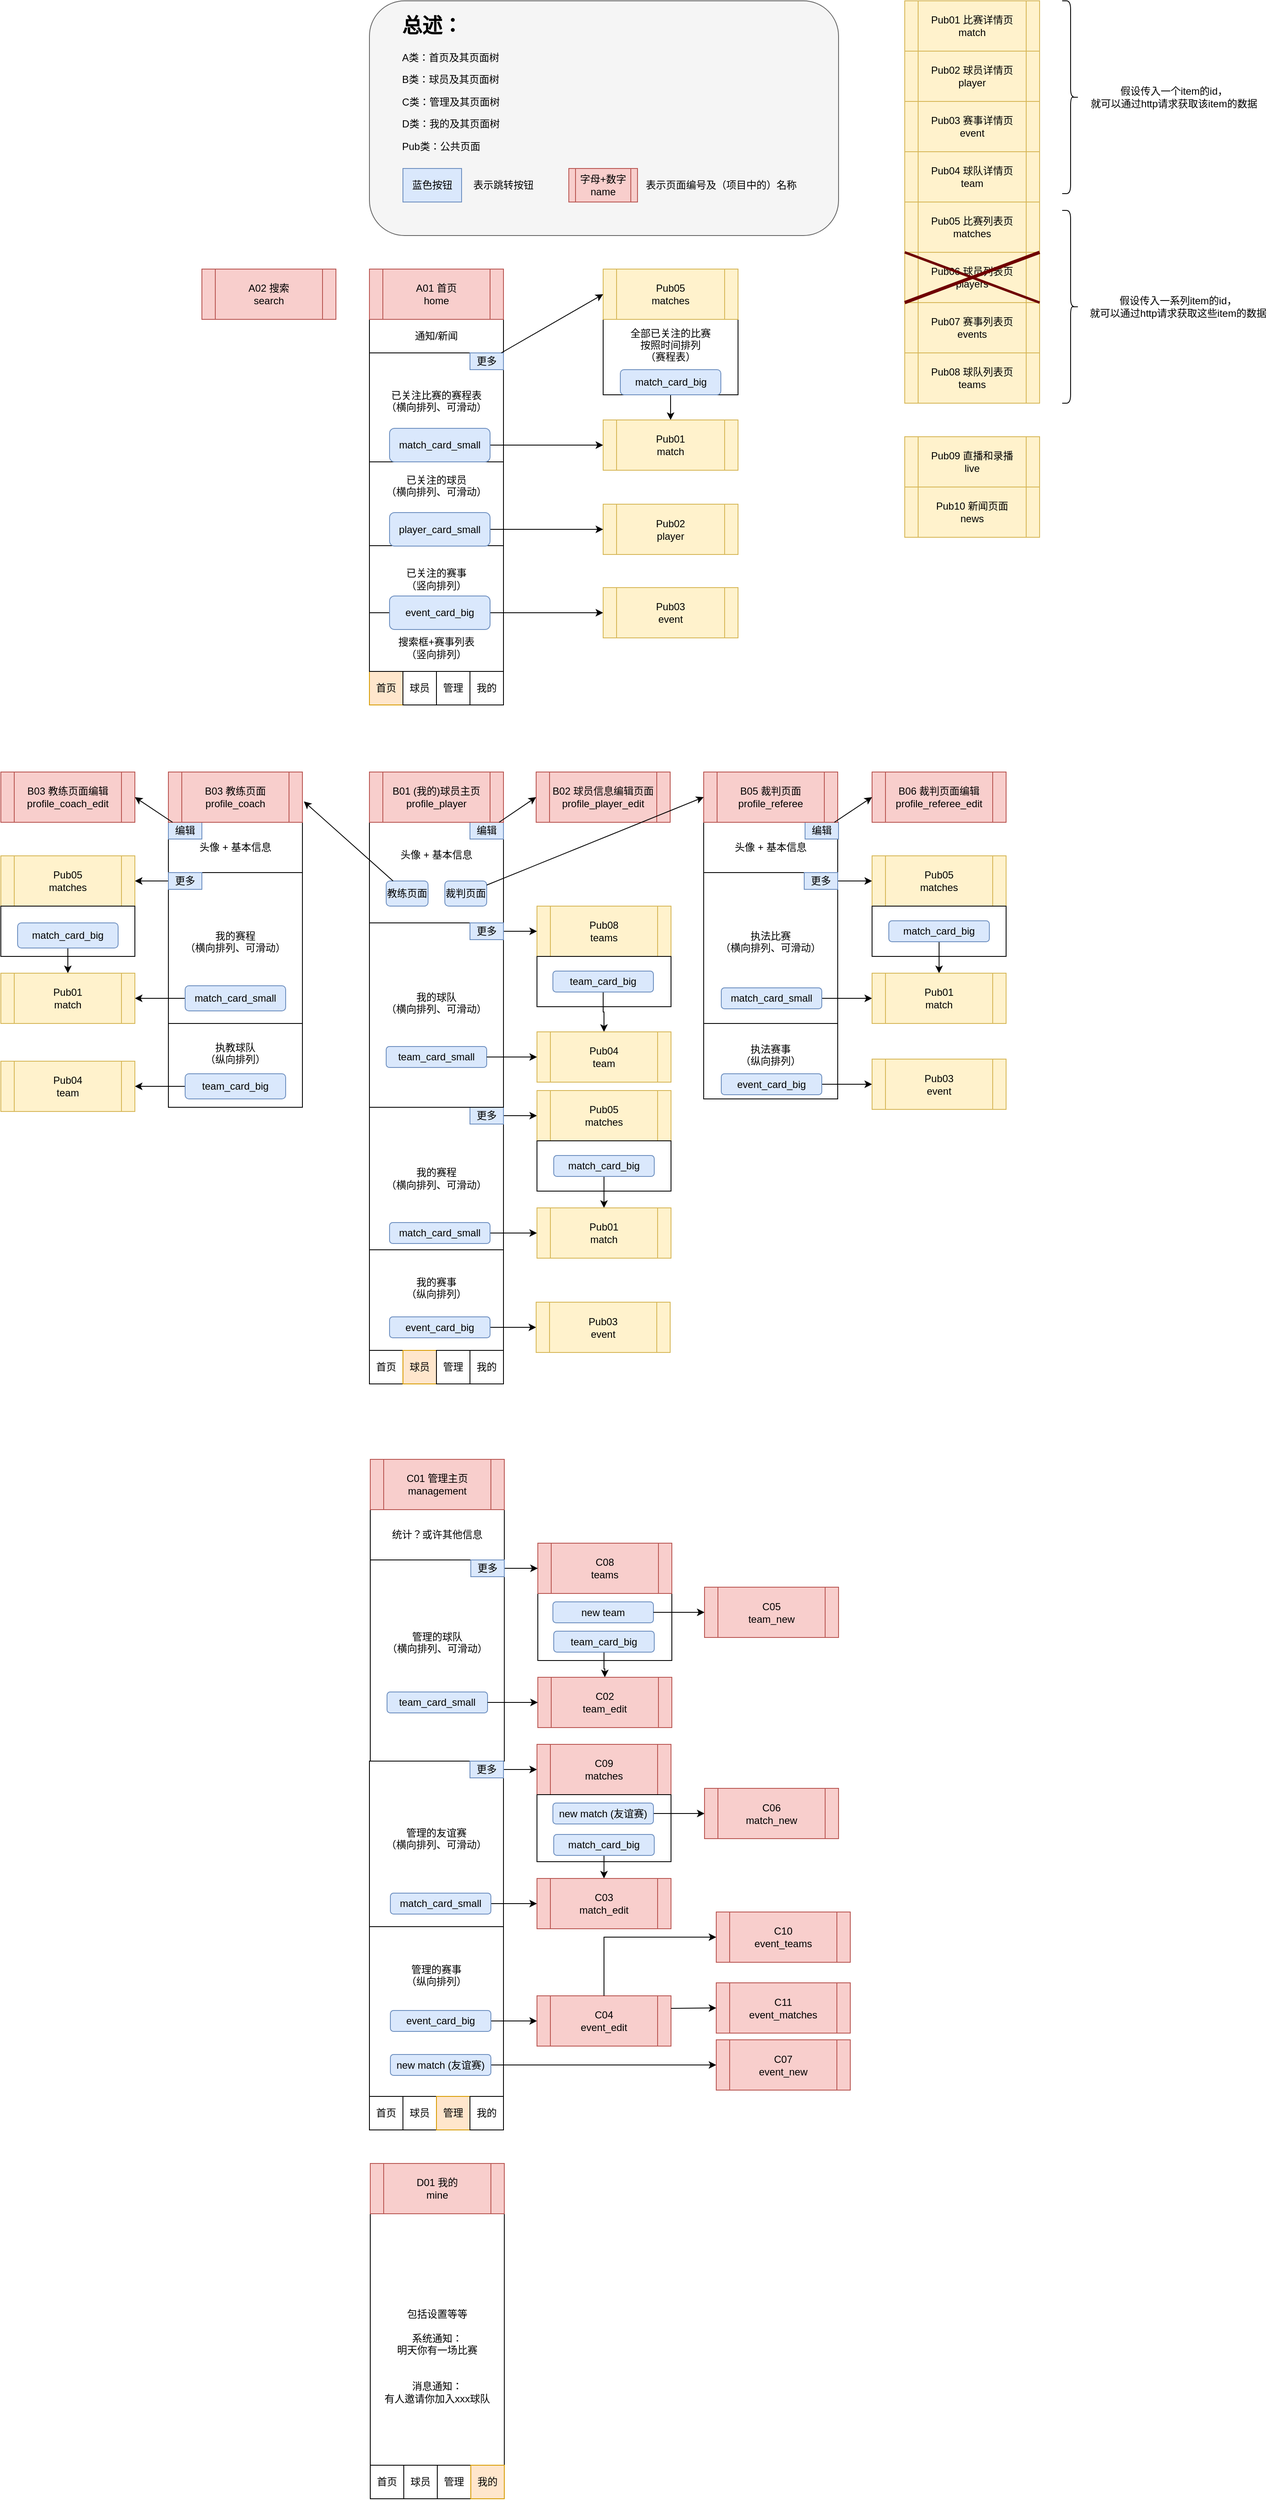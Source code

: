 <mxfile version="23.1.5" type="device">
  <diagram name="第 1 页" id="bRs-Yu05ukqLQXvmFO2j">
    <mxGraphModel dx="1372" dy="1878" grid="1" gridSize="10" guides="1" tooltips="1" connect="1" arrows="1" fold="1" page="1" pageScale="1" pageWidth="827" pageHeight="1169" math="0" shadow="0">
      <root>
        <mxCell id="0" />
        <mxCell id="1" parent="0" />
        <mxCell id="XkUp8fBl9SVcWvUChdZI-115" value="" style="rounded=0;whiteSpace=wrap;html=1;" parent="1" vertex="1">
          <mxGeometry x="201" y="1060" width="160" height="80" as="geometry" />
        </mxCell>
        <mxCell id="XkUp8fBl9SVcWvUChdZI-106" value="" style="rounded=0;whiteSpace=wrap;html=1;" parent="1" vertex="1">
          <mxGeometry y="200" width="160" height="60" as="geometry" />
        </mxCell>
        <mxCell id="XkUp8fBl9SVcWvUChdZI-30" value="" style="rounded=1;whiteSpace=wrap;html=1;fillColor=#f5f5f5;strokeColor=#666666;fontColor=#333333;" parent="1" vertex="1">
          <mxGeometry y="-840" width="560" height="280" as="geometry" />
        </mxCell>
        <mxCell id="w51F5SMFu8FCbX86xvPS-1" value="" style="rounded=0;whiteSpace=wrap;html=1;" parent="1" vertex="1">
          <mxGeometry y="-460" width="160" height="340" as="geometry" />
        </mxCell>
        <mxCell id="w51F5SMFu8FCbX86xvPS-2" value="通知/新闻" style="rounded=0;whiteSpace=wrap;html=1;" parent="1" vertex="1">
          <mxGeometry y="-460" width="160" height="40" as="geometry" />
        </mxCell>
        <mxCell id="w51F5SMFu8FCbX86xvPS-3" value="首页" style="rounded=0;whiteSpace=wrap;html=1;fillColor=#ffe6cc;strokeColor=#d79b00;" parent="1" vertex="1">
          <mxGeometry y="-40" width="40" height="40" as="geometry" />
        </mxCell>
        <mxCell id="w51F5SMFu8FCbX86xvPS-4" value="球员" style="rounded=0;whiteSpace=wrap;html=1;" parent="1" vertex="1">
          <mxGeometry x="40" y="-40" width="40" height="40" as="geometry" />
        </mxCell>
        <mxCell id="w51F5SMFu8FCbX86xvPS-5" value="管理" style="rounded=0;whiteSpace=wrap;html=1;" parent="1" vertex="1">
          <mxGeometry x="80" y="-40" width="40" height="40" as="geometry" />
        </mxCell>
        <mxCell id="w51F5SMFu8FCbX86xvPS-6" value="我的" style="rounded=0;whiteSpace=wrap;html=1;" parent="1" vertex="1">
          <mxGeometry x="120" y="-40" width="40" height="40" as="geometry" />
        </mxCell>
        <mxCell id="w51F5SMFu8FCbX86xvPS-8" value="包括设置等等&lt;br&gt;&lt;br&gt;系统通知：&lt;br&gt;明天你有一场比赛&lt;br&gt;&lt;br&gt;&lt;br&gt;消息通知：&lt;br&gt;有人邀请你加入xxx球队" style="rounded=0;whiteSpace=wrap;html=1;" parent="1" vertex="1">
          <mxGeometry x="1" y="1800" width="160" height="340" as="geometry" />
        </mxCell>
        <mxCell id="w51F5SMFu8FCbX86xvPS-9" value="首页" style="rounded=0;whiteSpace=wrap;html=1;" parent="1" vertex="1">
          <mxGeometry x="1" y="2100" width="40" height="40" as="geometry" />
        </mxCell>
        <mxCell id="w51F5SMFu8FCbX86xvPS-10" value="球员" style="rounded=0;whiteSpace=wrap;html=1;" parent="1" vertex="1">
          <mxGeometry x="41" y="2100" width="40" height="40" as="geometry" />
        </mxCell>
        <mxCell id="w51F5SMFu8FCbX86xvPS-12" value="管理" style="rounded=0;whiteSpace=wrap;html=1;" parent="1" vertex="1">
          <mxGeometry x="81" y="2100" width="40" height="40" as="geometry" />
        </mxCell>
        <mxCell id="w51F5SMFu8FCbX86xvPS-23" value="已关注比赛的赛程表&lt;br&gt;（横向排列、可滑动）&lt;br&gt;&lt;div&gt;&lt;br/&gt;&lt;/div&gt;" style="rounded=0;whiteSpace=wrap;html=1;" parent="1" vertex="1">
          <mxGeometry y="-420" width="160" height="130" as="geometry" />
        </mxCell>
        <mxCell id="w51F5SMFu8FCbX86xvPS-24" value="已关注的赛事&lt;br&gt;（竖向排列）" style="rounded=0;whiteSpace=wrap;html=1;" parent="1" vertex="1">
          <mxGeometry y="-190" width="160" height="80" as="geometry" />
        </mxCell>
        <mxCell id="w51F5SMFu8FCbX86xvPS-25" value="&lt;br&gt;搜索框+赛事列表&lt;br&gt;（竖向排列）" style="rounded=0;whiteSpace=wrap;html=1;" parent="1" vertex="1">
          <mxGeometry y="-110" width="160" height="70" as="geometry" />
        </mxCell>
        <mxCell id="w51F5SMFu8FCbX86xvPS-26" value="更多" style="text;html=1;align=center;verticalAlign=middle;whiteSpace=wrap;rounded=0;fillColor=#dae8fc;strokeColor=#6c8ebf;" parent="1" vertex="1">
          <mxGeometry x="120" y="-420" width="40" height="20" as="geometry" />
        </mxCell>
        <mxCell id="w51F5SMFu8FCbX86xvPS-29" value="全部已关注的比赛&lt;br&gt;按照时间排列&lt;br&gt;（赛程表）&lt;br&gt;&lt;br&gt;&lt;div&gt;&lt;br&gt;&lt;/div&gt;" style="rounded=0;whiteSpace=wrap;html=1;" parent="1" vertex="1">
          <mxGeometry x="279" y="-460" width="161" height="90" as="geometry" />
        </mxCell>
        <mxCell id="w51F5SMFu8FCbX86xvPS-43" value="头像 + 基本信息&lt;br&gt;&lt;br&gt;&lt;div&gt;&lt;br&gt;&lt;/div&gt;&lt;div&gt;&lt;br&gt;&lt;/div&gt;" style="rounded=0;whiteSpace=wrap;html=1;" parent="1" vertex="1">
          <mxGeometry y="140" width="160" height="120" as="geometry" />
        </mxCell>
        <mxCell id="w51F5SMFu8FCbX86xvPS-44" value="编辑" style="text;html=1;align=center;verticalAlign=middle;whiteSpace=wrap;rounded=0;fillColor=#dae8fc;strokeColor=#6c8ebf;" parent="1" vertex="1">
          <mxGeometry x="120" y="140" width="40" height="20" as="geometry" />
        </mxCell>
        <mxCell id="w51F5SMFu8FCbX86xvPS-49" value="我的赛事&lt;br&gt;（纵向排列）&lt;br&gt;&lt;br&gt;&lt;div&gt;&lt;br/&gt;&lt;/div&gt;" style="rounded=0;whiteSpace=wrap;html=1;" parent="1" vertex="1">
          <mxGeometry y="650" width="160" height="120" as="geometry" />
        </mxCell>
        <mxCell id="w51F5SMFu8FCbX86xvPS-66" value="教练页面" style="rounded=1;whiteSpace=wrap;html=1;fillColor=#dae8fc;strokeColor=#6c8ebf;" parent="1" vertex="1">
          <mxGeometry x="20" y="210" width="50" height="30" as="geometry" />
        </mxCell>
        <mxCell id="w51F5SMFu8FCbX86xvPS-67" value="裁判页面" style="rounded=1;whiteSpace=wrap;html=1;fillColor=#dae8fc;strokeColor=#6c8ebf;" parent="1" vertex="1">
          <mxGeometry x="90" y="210" width="50" height="30" as="geometry" />
        </mxCell>
        <mxCell id="w51F5SMFu8FCbX86xvPS-68" value="我的" style="rounded=0;whiteSpace=wrap;html=1;fillColor=#ffe6cc;strokeColor=#d79b00;" parent="1" vertex="1">
          <mxGeometry x="121" y="2100" width="40" height="40" as="geometry" />
        </mxCell>
        <mxCell id="w51F5SMFu8FCbX86xvPS-72" value="首页" style="rounded=0;whiteSpace=wrap;html=1;" parent="1" vertex="1">
          <mxGeometry y="770" width="40" height="40" as="geometry" />
        </mxCell>
        <mxCell id="w51F5SMFu8FCbX86xvPS-73" value="球员" style="rounded=0;whiteSpace=wrap;html=1;fillColor=#ffe6cc;strokeColor=#d79b00;" parent="1" vertex="1">
          <mxGeometry x="40" y="770" width="40" height="40" as="geometry" />
        </mxCell>
        <mxCell id="w51F5SMFu8FCbX86xvPS-74" value="管理" style="rounded=0;whiteSpace=wrap;html=1;" parent="1" vertex="1">
          <mxGeometry x="80" y="770" width="40" height="40" as="geometry" />
        </mxCell>
        <mxCell id="w51F5SMFu8FCbX86xvPS-75" value="我的" style="rounded=0;whiteSpace=wrap;html=1;" parent="1" vertex="1">
          <mxGeometry x="120" y="770" width="40" height="40" as="geometry" />
        </mxCell>
        <mxCell id="w51F5SMFu8FCbX86xvPS-79" value="头像 + 基本信息" style="rounded=0;whiteSpace=wrap;html=1;" parent="1" vertex="1">
          <mxGeometry x="-240" y="140" width="160" height="60" as="geometry" />
        </mxCell>
        <mxCell id="w51F5SMFu8FCbX86xvPS-80" value="编辑" style="text;html=1;align=center;verticalAlign=middle;whiteSpace=wrap;rounded=0;fillColor=#dae8fc;strokeColor=#6c8ebf;" parent="1" vertex="1">
          <mxGeometry x="-240" y="140" width="40" height="20" as="geometry" />
        </mxCell>
        <mxCell id="w51F5SMFu8FCbX86xvPS-81" value="执教球队&lt;br&gt;（纵向排列）&lt;br&gt;&lt;br&gt;&lt;div&gt;&lt;br/&gt;&lt;/div&gt;" style="rounded=0;whiteSpace=wrap;html=1;" parent="1" vertex="1">
          <mxGeometry x="-240" y="380" width="160" height="100" as="geometry" />
        </mxCell>
        <mxCell id="w51F5SMFu8FCbX86xvPS-83" value="头像 + 基本信息" style="rounded=0;whiteSpace=wrap;html=1;" parent="1" vertex="1">
          <mxGeometry x="399" y="140" width="160" height="60" as="geometry" />
        </mxCell>
        <mxCell id="w51F5SMFu8FCbX86xvPS-84" value="编辑" style="text;html=1;align=center;verticalAlign=middle;whiteSpace=wrap;rounded=0;fillColor=#dae8fc;strokeColor=#6c8ebf;" parent="1" vertex="1">
          <mxGeometry x="520" y="140" width="40" height="20" as="geometry" />
        </mxCell>
        <mxCell id="w51F5SMFu8FCbX86xvPS-85" value="执法比赛&lt;br&gt;（横向排列、可滑动）&lt;div&gt;&lt;br/&gt;&lt;/div&gt;" style="rounded=0;whiteSpace=wrap;html=1;" parent="1" vertex="1">
          <mxGeometry x="399" y="200" width="160" height="180" as="geometry" />
        </mxCell>
        <mxCell id="w51F5SMFu8FCbX86xvPS-87" value="执法赛事&lt;br&gt;（纵向排列）&lt;br&gt;&lt;div&gt;&lt;br/&gt;&lt;/div&gt;" style="rounded=0;whiteSpace=wrap;html=1;" parent="1" vertex="1">
          <mxGeometry x="399" y="380" width="160" height="90" as="geometry" />
        </mxCell>
        <mxCell id="w51F5SMFu8FCbX86xvPS-92" value="统计？或许其他信息" style="rounded=0;whiteSpace=wrap;html=1;" parent="1" vertex="1">
          <mxGeometry x="1" y="960" width="160" height="60" as="geometry" />
        </mxCell>
        <mxCell id="w51F5SMFu8FCbX86xvPS-101" value="已关注的球员&lt;br&gt;（横向排列、可滑动）&lt;br&gt;&lt;br&gt;&lt;br&gt;&lt;div&gt;&lt;br/&gt;&lt;/div&gt;" style="rounded=0;whiteSpace=wrap;html=1;" parent="1" vertex="1">
          <mxGeometry y="-290" width="160" height="100" as="geometry" />
        </mxCell>
        <mxCell id="XkUp8fBl9SVcWvUChdZI-1" value="A01 首页&lt;br&gt;home" style="shape=process;whiteSpace=wrap;html=1;backgroundOutline=1;fillColor=#f8cecc;strokeColor=#b85450;" parent="1" vertex="1">
          <mxGeometry y="-520" width="160" height="60" as="geometry" />
        </mxCell>
        <mxCell id="XkUp8fBl9SVcWvUChdZI-2" value="Pub05&lt;div&gt;matches&lt;/div&gt;" style="shape=process;whiteSpace=wrap;html=1;backgroundOutline=1;fillColor=#fff2cc;strokeColor=#d6b656;" parent="1" vertex="1">
          <mxGeometry x="279" y="-520" width="161" height="60" as="geometry" />
        </mxCell>
        <mxCell id="XkUp8fBl9SVcWvUChdZI-3" value="Pub02&lt;br&gt;player" style="shape=process;whiteSpace=wrap;html=1;backgroundOutline=1;fillColor=#fff2cc;strokeColor=#d6b656;" parent="1" vertex="1">
          <mxGeometry x="279" y="-239.5" width="161" height="60" as="geometry" />
        </mxCell>
        <mxCell id="XkUp8fBl9SVcWvUChdZI-6" value="&lt;h1&gt;总述：&lt;/h1&gt;&lt;p&gt;A类：首页及其页面树&lt;/p&gt;&lt;p&gt;B类：球员及其页面树&lt;/p&gt;&lt;p&gt;C类：管理及其页面树&lt;/p&gt;&lt;p&gt;D类：我的及其页面树&lt;/p&gt;&lt;p&gt;Pub类：公共页面&lt;/p&gt;&lt;p&gt;&lt;br&gt;&lt;/p&gt;&lt;p&gt;&amp;nbsp; &amp;nbsp; &amp;nbsp; &amp;nbsp; &amp;nbsp; &amp;nbsp; &amp;nbsp; &amp;nbsp; &amp;nbsp; &amp;nbsp; &amp;nbsp; &amp;nbsp;&lt;/p&gt;" style="text;html=1;spacing=5;spacingTop=-20;whiteSpace=wrap;overflow=hidden;rounded=0;" parent="1" vertex="1">
          <mxGeometry x="34" y="-830" width="190" height="180" as="geometry" />
        </mxCell>
        <mxCell id="XkUp8fBl9SVcWvUChdZI-8" value="" style="endArrow=classic;html=1;rounded=0;entryX=0;entryY=0.5;entryDx=0;entryDy=0;" parent="1" source="w51F5SMFu8FCbX86xvPS-26" target="XkUp8fBl9SVcWvUChdZI-2" edge="1">
          <mxGeometry width="50" height="50" relative="1" as="geometry">
            <mxPoint x="220" y="-420" as="sourcePoint" />
            <mxPoint x="270" y="-470" as="targetPoint" />
          </mxGeometry>
        </mxCell>
        <mxCell id="XkUp8fBl9SVcWvUChdZI-10" value="蓝色按钮" style="rounded=0;whiteSpace=wrap;html=1;fillColor=#dae8fc;strokeColor=#6c8ebf;" parent="1" vertex="1">
          <mxGeometry x="40" y="-640" width="70" height="40" as="geometry" />
        </mxCell>
        <mxCell id="XkUp8fBl9SVcWvUChdZI-11" value="" style="endArrow=classic;html=1;rounded=0;entryX=0;entryY=0.5;entryDx=0;entryDy=0;" parent="1" source="XkUp8fBl9SVcWvUChdZI-34" target="XkUp8fBl9SVcWvUChdZI-3" edge="1">
          <mxGeometry width="50" height="50" relative="1" as="geometry">
            <mxPoint x="148.5" y="-219.5" as="sourcePoint" />
            <mxPoint x="240" y="-250" as="targetPoint" />
          </mxGeometry>
        </mxCell>
        <mxCell id="XkUp8fBl9SVcWvUChdZI-12" value="字母+数字&lt;br&gt;name" style="shape=process;whiteSpace=wrap;html=1;backgroundOutline=1;fillColor=#f8cecc;strokeColor=#b85450;" parent="1" vertex="1">
          <mxGeometry x="238" y="-640" width="82" height="40" as="geometry" />
        </mxCell>
        <mxCell id="XkUp8fBl9SVcWvUChdZI-13" value="表示跳转按钮" style="text;html=1;align=center;verticalAlign=middle;whiteSpace=wrap;rounded=0;" parent="1" vertex="1">
          <mxGeometry x="110" y="-640" width="100" height="40" as="geometry" />
        </mxCell>
        <mxCell id="XkUp8fBl9SVcWvUChdZI-14" value="表示页面编号及（项目中的）名称" style="text;html=1;align=center;verticalAlign=middle;whiteSpace=wrap;rounded=0;" parent="1" vertex="1">
          <mxGeometry x="320" y="-640" width="200" height="40" as="geometry" />
        </mxCell>
        <mxCell id="XkUp8fBl9SVcWvUChdZI-16" value="B01 (我的)球员主页&lt;br&gt;profile_player" style="shape=process;whiteSpace=wrap;html=1;backgroundOutline=1;fillColor=#f8cecc;strokeColor=#b85450;" parent="1" vertex="1">
          <mxGeometry y="80" width="160" height="60" as="geometry" />
        </mxCell>
        <mxCell id="XkUp8fBl9SVcWvUChdZI-17" value="B02 球员信息编辑页面&lt;br&gt;profile_player_edit" style="shape=process;whiteSpace=wrap;html=1;backgroundOutline=1;fillColor=#f8cecc;strokeColor=#b85450;" parent="1" vertex="1">
          <mxGeometry x="199" y="80" width="160" height="60" as="geometry" />
        </mxCell>
        <mxCell id="XkUp8fBl9SVcWvUChdZI-18" value="B03 教练页面&lt;br&gt;profile_coach" style="shape=process;whiteSpace=wrap;html=1;backgroundOutline=1;fillColor=#f8cecc;strokeColor=#b85450;" parent="1" vertex="1">
          <mxGeometry x="-240" y="80" width="160" height="60" as="geometry" />
        </mxCell>
        <mxCell id="XkUp8fBl9SVcWvUChdZI-20" value="" style="endArrow=classic;html=1;rounded=0;entryX=1.011;entryY=0.585;entryDx=0;entryDy=0;entryPerimeter=0;" parent="1" source="w51F5SMFu8FCbX86xvPS-66" target="XkUp8fBl9SVcWvUChdZI-18" edge="1">
          <mxGeometry width="50" height="50" relative="1" as="geometry">
            <mxPoint x="-60" y="135" as="sourcePoint" />
            <mxPoint x="-10" y="85" as="targetPoint" />
          </mxGeometry>
        </mxCell>
        <mxCell id="XkUp8fBl9SVcWvUChdZI-21" value="B03 教练页面编辑&lt;br&gt;profile_coach_edit" style="shape=process;whiteSpace=wrap;html=1;backgroundOutline=1;fillColor=#f8cecc;strokeColor=#b85450;" parent="1" vertex="1">
          <mxGeometry x="-440" y="80" width="160" height="60" as="geometry" />
        </mxCell>
        <mxCell id="XkUp8fBl9SVcWvUChdZI-22" value="" style="endArrow=classic;html=1;rounded=0;entryX=1;entryY=0.5;entryDx=0;entryDy=0;" parent="1" source="w51F5SMFu8FCbX86xvPS-80" target="XkUp8fBl9SVcWvUChdZI-21" edge="1">
          <mxGeometry width="50" height="50" relative="1" as="geometry">
            <mxPoint x="-330" y="240" as="sourcePoint" />
            <mxPoint x="-280" y="190" as="targetPoint" />
          </mxGeometry>
        </mxCell>
        <mxCell id="XkUp8fBl9SVcWvUChdZI-23" value="" style="endArrow=classic;html=1;rounded=0;entryX=0;entryY=0.5;entryDx=0;entryDy=0;" parent="1" source="w51F5SMFu8FCbX86xvPS-44" target="XkUp8fBl9SVcWvUChdZI-17" edge="1">
          <mxGeometry width="50" height="50" relative="1" as="geometry">
            <mxPoint x="140" y="210" as="sourcePoint" />
            <mxPoint x="190" y="160" as="targetPoint" />
          </mxGeometry>
        </mxCell>
        <mxCell id="XkUp8fBl9SVcWvUChdZI-24" value="B05 裁判页面&lt;br&gt;profile_referee" style="shape=process;whiteSpace=wrap;html=1;backgroundOutline=1;fillColor=#f8cecc;strokeColor=#b85450;" parent="1" vertex="1">
          <mxGeometry x="399" y="80" width="160" height="60" as="geometry" />
        </mxCell>
        <mxCell id="XkUp8fBl9SVcWvUChdZI-25" value="" style="endArrow=classic;html=1;rounded=0;entryX=0;entryY=0.5;entryDx=0;entryDy=0;" parent="1" source="w51F5SMFu8FCbX86xvPS-67" target="XkUp8fBl9SVcWvUChdZI-24" edge="1">
          <mxGeometry width="50" height="50" relative="1" as="geometry">
            <mxPoint x="240" y="220" as="sourcePoint" />
            <mxPoint x="290" y="170" as="targetPoint" />
          </mxGeometry>
        </mxCell>
        <mxCell id="XkUp8fBl9SVcWvUChdZI-26" value="B06 裁判页面编辑&lt;br&gt;profile_referee_edit" style="shape=process;whiteSpace=wrap;html=1;backgroundOutline=1;fillColor=#f8cecc;strokeColor=#b85450;" parent="1" vertex="1">
          <mxGeometry x="600" y="80" width="160" height="60" as="geometry" />
        </mxCell>
        <mxCell id="XkUp8fBl9SVcWvUChdZI-27" value="" style="endArrow=classic;html=1;rounded=0;entryX=0;entryY=0.5;entryDx=0;entryDy=0;" parent="1" source="w51F5SMFu8FCbX86xvPS-84" target="XkUp8fBl9SVcWvUChdZI-26" edge="1">
          <mxGeometry width="50" height="50" relative="1" as="geometry">
            <mxPoint x="670" y="200" as="sourcePoint" />
            <mxPoint x="720" y="150" as="targetPoint" />
          </mxGeometry>
        </mxCell>
        <mxCell id="XkUp8fBl9SVcWvUChdZI-28" value="我的赛程&lt;br&gt;（横向排列、可滑动）&lt;br&gt;&lt;div&gt;&lt;br/&gt;&lt;/div&gt;" style="rounded=0;whiteSpace=wrap;html=1;" parent="1" vertex="1">
          <mxGeometry x="-240" y="200" width="160" height="180" as="geometry" />
        </mxCell>
        <mxCell id="XkUp8fBl9SVcWvUChdZI-80" style="edgeStyle=orthogonalEdgeStyle;rounded=0;orthogonalLoop=1;jettySize=auto;html=1;" parent="1" source="XkUp8fBl9SVcWvUChdZI-29" target="XkUp8fBl9SVcWvUChdZI-79" edge="1">
          <mxGeometry relative="1" as="geometry" />
        </mxCell>
        <mxCell id="XkUp8fBl9SVcWvUChdZI-29" value="更多" style="text;html=1;align=center;verticalAlign=middle;whiteSpace=wrap;rounded=0;fillColor=#dae8fc;strokeColor=#6c8ebf;" parent="1" vertex="1">
          <mxGeometry x="-240" y="200" width="40" height="20" as="geometry" />
        </mxCell>
        <mxCell id="XkUp8fBl9SVcWvUChdZI-36" style="edgeStyle=orthogonalEdgeStyle;rounded=0;orthogonalLoop=1;jettySize=auto;html=1;" parent="1" source="XkUp8fBl9SVcWvUChdZI-32" target="XkUp8fBl9SVcWvUChdZI-35" edge="1">
          <mxGeometry relative="1" as="geometry" />
        </mxCell>
        <mxCell id="XkUp8fBl9SVcWvUChdZI-32" value="match_card_small" style="rounded=1;whiteSpace=wrap;html=1;fillColor=#dae8fc;strokeColor=#6c8ebf;" parent="1" vertex="1">
          <mxGeometry x="24" y="-330" width="120" height="40" as="geometry" />
        </mxCell>
        <mxCell id="XkUp8fBl9SVcWvUChdZI-37" style="edgeStyle=orthogonalEdgeStyle;rounded=0;orthogonalLoop=1;jettySize=auto;html=1;" parent="1" source="XkUp8fBl9SVcWvUChdZI-33" target="XkUp8fBl9SVcWvUChdZI-35" edge="1">
          <mxGeometry relative="1" as="geometry">
            <Array as="points">
              <mxPoint x="360" y="-320" />
            </Array>
          </mxGeometry>
        </mxCell>
        <mxCell id="XkUp8fBl9SVcWvUChdZI-33" value="match_card_big" style="rounded=1;whiteSpace=wrap;html=1;fillColor=#dae8fc;strokeColor=#6c8ebf;" parent="1" vertex="1">
          <mxGeometry x="299.5" y="-400" width="120" height="30" as="geometry" />
        </mxCell>
        <mxCell id="XkUp8fBl9SVcWvUChdZI-34" value="player_card_small" style="rounded=1;whiteSpace=wrap;html=1;fillColor=#dae8fc;strokeColor=#6c8ebf;" parent="1" vertex="1">
          <mxGeometry x="24" y="-229.5" width="120" height="40" as="geometry" />
        </mxCell>
        <mxCell id="XkUp8fBl9SVcWvUChdZI-35" value="Pub01&lt;br&gt;match" style="shape=process;whiteSpace=wrap;html=1;backgroundOutline=1;fillColor=#fff2cc;strokeColor=#d6b656;" parent="1" vertex="1">
          <mxGeometry x="279" y="-340" width="161" height="60" as="geometry" />
        </mxCell>
        <mxCell id="XkUp8fBl9SVcWvUChdZI-40" style="edgeStyle=orthogonalEdgeStyle;rounded=0;orthogonalLoop=1;jettySize=auto;html=1;" parent="1" source="XkUp8fBl9SVcWvUChdZI-38" target="XkUp8fBl9SVcWvUChdZI-39" edge="1">
          <mxGeometry relative="1" as="geometry" />
        </mxCell>
        <mxCell id="XkUp8fBl9SVcWvUChdZI-38" value="event_card_big" style="rounded=1;whiteSpace=wrap;html=1;fillColor=#dae8fc;strokeColor=#6c8ebf;" parent="1" vertex="1">
          <mxGeometry x="24" y="-130" width="120" height="40" as="geometry" />
        </mxCell>
        <mxCell id="XkUp8fBl9SVcWvUChdZI-39" value="Pub03&lt;br&gt;event" style="shape=process;whiteSpace=wrap;html=1;backgroundOutline=1;fillColor=#fff2cc;strokeColor=#d6b656;" parent="1" vertex="1">
          <mxGeometry x="279" y="-140" width="161" height="60" as="geometry" />
        </mxCell>
        <mxCell id="XkUp8fBl9SVcWvUChdZI-87" style="edgeStyle=orthogonalEdgeStyle;rounded=0;orthogonalLoop=1;jettySize=auto;html=1;" parent="1" source="XkUp8fBl9SVcWvUChdZI-41" target="XkUp8fBl9SVcWvUChdZI-86" edge="1">
          <mxGeometry relative="1" as="geometry" />
        </mxCell>
        <mxCell id="XkUp8fBl9SVcWvUChdZI-41" value="team_card_big" style="rounded=1;whiteSpace=wrap;html=1;fillColor=#dae8fc;strokeColor=#6c8ebf;" parent="1" vertex="1">
          <mxGeometry x="-220" y="440" width="120" height="30" as="geometry" />
        </mxCell>
        <mxCell id="XkUp8fBl9SVcWvUChdZI-85" style="edgeStyle=orthogonalEdgeStyle;rounded=0;orthogonalLoop=1;jettySize=auto;html=1;" parent="1" source="XkUp8fBl9SVcWvUChdZI-43" target="XkUp8fBl9SVcWvUChdZI-83" edge="1">
          <mxGeometry relative="1" as="geometry" />
        </mxCell>
        <mxCell id="XkUp8fBl9SVcWvUChdZI-43" value="match_card_small" style="rounded=1;whiteSpace=wrap;html=1;fillColor=#dae8fc;strokeColor=#6c8ebf;" parent="1" vertex="1">
          <mxGeometry x="-220" y="335" width="120" height="30" as="geometry" />
        </mxCell>
        <mxCell id="XkUp8fBl9SVcWvUChdZI-44" value="Pub01 比赛详情页&lt;br&gt;match" style="shape=process;whiteSpace=wrap;html=1;backgroundOutline=1;fillColor=#fff2cc;strokeColor=#d6b656;" parent="1" vertex="1">
          <mxGeometry x="639" y="-840" width="161" height="60" as="geometry" />
        </mxCell>
        <mxCell id="XkUp8fBl9SVcWvUChdZI-45" value="Pub02 球员详情页&lt;br&gt;player" style="shape=process;whiteSpace=wrap;html=1;backgroundOutline=1;fillColor=#fff2cc;strokeColor=#d6b656;" parent="1" vertex="1">
          <mxGeometry x="639" y="-780" width="161" height="60" as="geometry" />
        </mxCell>
        <mxCell id="XkUp8fBl9SVcWvUChdZI-46" value="Pub03 赛事详情页&lt;br&gt;event" style="shape=process;whiteSpace=wrap;html=1;backgroundOutline=1;fillColor=#fff2cc;strokeColor=#d6b656;" parent="1" vertex="1">
          <mxGeometry x="639" y="-720" width="161" height="60" as="geometry" />
        </mxCell>
        <mxCell id="XkUp8fBl9SVcWvUChdZI-47" value="Pub05 比赛列表页&lt;div&gt;matches&lt;/div&gt;" style="shape=process;whiteSpace=wrap;html=1;backgroundOutline=1;fillColor=#fff2cc;strokeColor=#d6b656;" parent="1" vertex="1">
          <mxGeometry x="639" y="-600" width="161" height="60" as="geometry" />
        </mxCell>
        <mxCell id="XkUp8fBl9SVcWvUChdZI-48" value="Pub04 球队详情页&lt;br&gt;&lt;span style=&quot;background-color: initial;&quot;&gt;team&lt;/span&gt;" style="shape=process;whiteSpace=wrap;html=1;backgroundOutline=1;fillColor=#fff2cc;strokeColor=#d6b656;" parent="1" vertex="1">
          <mxGeometry x="639" y="-660" width="161" height="60" as="geometry" />
        </mxCell>
        <mxCell id="XkUp8fBl9SVcWvUChdZI-49" value="Pub06 球员列表页&lt;div&gt;players&lt;/div&gt;" style="shape=process;whiteSpace=wrap;html=1;backgroundOutline=1;fillColor=#fff2cc;strokeColor=#d6b656;" parent="1" vertex="1">
          <mxGeometry x="639" y="-540" width="161" height="60" as="geometry" />
        </mxCell>
        <mxCell id="XkUp8fBl9SVcWvUChdZI-50" value="Pub07 赛事列表页&lt;div&gt;events&lt;/div&gt;" style="shape=process;whiteSpace=wrap;html=1;backgroundOutline=1;fillColor=#fff2cc;strokeColor=#d6b656;" parent="1" vertex="1">
          <mxGeometry x="639" y="-480" width="161" height="60" as="geometry" />
        </mxCell>
        <mxCell id="XkUp8fBl9SVcWvUChdZI-51" value="Pub08 球队列表&lt;span style=&quot;background-color: initial;&quot;&gt;页&lt;/span&gt;&lt;br&gt;&lt;div&gt;teams&lt;/div&gt;" style="shape=process;whiteSpace=wrap;html=1;backgroundOutline=1;fillColor=#fff2cc;strokeColor=#d6b656;" parent="1" vertex="1">
          <mxGeometry x="639" y="-420" width="161" height="60" as="geometry" />
        </mxCell>
        <mxCell id="w51F5SMFu8FCbX86xvPS-47" value="我的赛程&lt;br&gt;（横向排列、可滑动）" style="rounded=0;whiteSpace=wrap;html=1;" parent="1" vertex="1">
          <mxGeometry y="480" width="160" height="170" as="geometry" />
        </mxCell>
        <mxCell id="XkUp8fBl9SVcWvUChdZI-69" style="edgeStyle=orthogonalEdgeStyle;rounded=0;orthogonalLoop=1;jettySize=auto;html=1;" parent="1" source="w51F5SMFu8FCbX86xvPS-50" target="XkUp8fBl9SVcWvUChdZI-68" edge="1">
          <mxGeometry relative="1" as="geometry" />
        </mxCell>
        <mxCell id="w51F5SMFu8FCbX86xvPS-50" value="更多" style="text;html=1;align=center;verticalAlign=middle;whiteSpace=wrap;rounded=0;fillColor=#dae8fc;strokeColor=#6c8ebf;" parent="1" vertex="1">
          <mxGeometry x="120" y="480" width="40" height="20" as="geometry" />
        </mxCell>
        <mxCell id="XkUp8fBl9SVcWvUChdZI-59" value="Pub08&lt;br&gt;teams" style="shape=process;whiteSpace=wrap;html=1;backgroundOutline=1;fillColor=#fff2cc;strokeColor=#d6b656;" parent="1" vertex="1">
          <mxGeometry x="200" y="240" width="160" height="60" as="geometry" />
        </mxCell>
        <mxCell id="XkUp8fBl9SVcWvUChdZI-60" value="" style="endArrow=classic;html=1;rounded=0;" parent="1" source="w51F5SMFu8FCbX86xvPS-48" target="XkUp8fBl9SVcWvUChdZI-59" edge="1">
          <mxGeometry width="50" height="50" relative="1" as="geometry">
            <mxPoint x="240" y="400" as="sourcePoint" />
            <mxPoint x="290" y="350" as="targetPoint" />
          </mxGeometry>
        </mxCell>
        <mxCell id="XkUp8fBl9SVcWvUChdZI-61" value="" style="rounded=0;whiteSpace=wrap;html=1;" parent="1" vertex="1">
          <mxGeometry x="200" y="300" width="160" height="60" as="geometry" />
        </mxCell>
        <mxCell id="XkUp8fBl9SVcWvUChdZI-66" style="edgeStyle=orthogonalEdgeStyle;rounded=0;orthogonalLoop=1;jettySize=auto;html=1;" parent="1" source="XkUp8fBl9SVcWvUChdZI-62" target="XkUp8fBl9SVcWvUChdZI-63" edge="1">
          <mxGeometry relative="1" as="geometry" />
        </mxCell>
        <mxCell id="XkUp8fBl9SVcWvUChdZI-62" value="team_card_big" style="rounded=1;whiteSpace=wrap;html=1;fillColor=#dae8fc;strokeColor=#6c8ebf;" parent="1" vertex="1">
          <mxGeometry x="219" y="317.5" width="120" height="25" as="geometry" />
        </mxCell>
        <mxCell id="w51F5SMFu8FCbX86xvPS-51" value="我的球队&lt;br&gt;（横向排列、可滑动）&lt;br&gt;&lt;br&gt;&lt;div&gt;&lt;br/&gt;&lt;/div&gt;" style="rounded=0;whiteSpace=wrap;html=1;" parent="1" vertex="1">
          <mxGeometry y="260" width="160" height="220" as="geometry" />
        </mxCell>
        <mxCell id="w51F5SMFu8FCbX86xvPS-48" value="更多" style="text;html=1;align=center;verticalAlign=middle;whiteSpace=wrap;rounded=0;fillColor=#dae8fc;strokeColor=#6c8ebf;" parent="1" vertex="1">
          <mxGeometry x="120" y="260" width="40" height="20" as="geometry" />
        </mxCell>
        <mxCell id="XkUp8fBl9SVcWvUChdZI-57" value="team_card_small" style="rounded=1;whiteSpace=wrap;html=1;fillColor=#dae8fc;strokeColor=#6c8ebf;" parent="1" vertex="1">
          <mxGeometry x="20" y="407.5" width="120" height="25" as="geometry" />
        </mxCell>
        <mxCell id="XkUp8fBl9SVcWvUChdZI-63" value="Pub04&lt;br&gt;team" style="shape=process;whiteSpace=wrap;html=1;backgroundOutline=1;fillColor=#fff2cc;strokeColor=#d6b656;" parent="1" vertex="1">
          <mxGeometry x="200" y="390" width="160" height="60" as="geometry" />
        </mxCell>
        <mxCell id="XkUp8fBl9SVcWvUChdZI-64" value="" style="endArrow=classic;html=1;rounded=0;exitX=1;exitY=0.5;exitDx=0;exitDy=0;entryX=0;entryY=0.5;entryDx=0;entryDy=0;" parent="1" source="XkUp8fBl9SVcWvUChdZI-57" target="XkUp8fBl9SVcWvUChdZI-63" edge="1">
          <mxGeometry width="50" height="50" relative="1" as="geometry">
            <mxPoint x="230" y="560" as="sourcePoint" />
            <mxPoint x="280" y="510" as="targetPoint" />
          </mxGeometry>
        </mxCell>
        <mxCell id="XkUp8fBl9SVcWvUChdZI-74" style="edgeStyle=orthogonalEdgeStyle;rounded=0;orthogonalLoop=1;jettySize=auto;html=1;" parent="1" source="XkUp8fBl9SVcWvUChdZI-67" target="XkUp8fBl9SVcWvUChdZI-72" edge="1">
          <mxGeometry relative="1" as="geometry" />
        </mxCell>
        <mxCell id="XkUp8fBl9SVcWvUChdZI-67" value="match_card_small" style="rounded=1;whiteSpace=wrap;html=1;fillColor=#dae8fc;strokeColor=#6c8ebf;" parent="1" vertex="1">
          <mxGeometry x="24" y="617.5" width="120" height="25" as="geometry" />
        </mxCell>
        <mxCell id="XkUp8fBl9SVcWvUChdZI-68" value="Pub05&lt;br&gt;matches" style="shape=process;whiteSpace=wrap;html=1;backgroundOutline=1;fillColor=#fff2cc;strokeColor=#d6b656;" parent="1" vertex="1">
          <mxGeometry x="200" y="460" width="160" height="60" as="geometry" />
        </mxCell>
        <mxCell id="XkUp8fBl9SVcWvUChdZI-70" value="" style="rounded=0;whiteSpace=wrap;html=1;" parent="1" vertex="1">
          <mxGeometry x="200" y="520" width="160" height="60" as="geometry" />
        </mxCell>
        <mxCell id="XkUp8fBl9SVcWvUChdZI-73" style="edgeStyle=orthogonalEdgeStyle;rounded=0;orthogonalLoop=1;jettySize=auto;html=1;" parent="1" source="XkUp8fBl9SVcWvUChdZI-71" target="XkUp8fBl9SVcWvUChdZI-72" edge="1">
          <mxGeometry relative="1" as="geometry" />
        </mxCell>
        <mxCell id="XkUp8fBl9SVcWvUChdZI-71" value="match_card_big" style="rounded=1;whiteSpace=wrap;html=1;fillColor=#dae8fc;strokeColor=#6c8ebf;" parent="1" vertex="1">
          <mxGeometry x="220" y="537.5" width="120" height="25" as="geometry" />
        </mxCell>
        <mxCell id="XkUp8fBl9SVcWvUChdZI-72" value="Pub01&lt;br&gt;match" style="shape=process;whiteSpace=wrap;html=1;backgroundOutline=1;fillColor=#fff2cc;strokeColor=#d6b656;" parent="1" vertex="1">
          <mxGeometry x="200" y="600" width="160" height="60" as="geometry" />
        </mxCell>
        <mxCell id="XkUp8fBl9SVcWvUChdZI-78" style="edgeStyle=orthogonalEdgeStyle;rounded=0;orthogonalLoop=1;jettySize=auto;html=1;" parent="1" source="XkUp8fBl9SVcWvUChdZI-75" target="XkUp8fBl9SVcWvUChdZI-77" edge="1">
          <mxGeometry relative="1" as="geometry" />
        </mxCell>
        <mxCell id="XkUp8fBl9SVcWvUChdZI-75" value="event_card_big" style="rounded=1;whiteSpace=wrap;html=1;fillColor=#dae8fc;strokeColor=#6c8ebf;" parent="1" vertex="1">
          <mxGeometry x="24" y="730" width="120" height="25" as="geometry" />
        </mxCell>
        <mxCell id="XkUp8fBl9SVcWvUChdZI-77" value="Pub03&lt;br&gt;event" style="shape=process;whiteSpace=wrap;html=1;backgroundOutline=1;fillColor=#fff2cc;strokeColor=#d6b656;" parent="1" vertex="1">
          <mxGeometry x="199" y="712.5" width="160" height="60" as="geometry" />
        </mxCell>
        <mxCell id="XkUp8fBl9SVcWvUChdZI-79" value="Pub05&lt;br&gt;matches" style="shape=process;whiteSpace=wrap;html=1;backgroundOutline=1;fillColor=#fff2cc;strokeColor=#d6b656;" parent="1" vertex="1">
          <mxGeometry x="-440" y="180" width="160" height="60" as="geometry" />
        </mxCell>
        <mxCell id="XkUp8fBl9SVcWvUChdZI-81" value="" style="rounded=0;whiteSpace=wrap;html=1;" parent="1" vertex="1">
          <mxGeometry x="-440" y="240" width="160" height="60" as="geometry" />
        </mxCell>
        <mxCell id="XkUp8fBl9SVcWvUChdZI-84" style="edgeStyle=orthogonalEdgeStyle;rounded=0;orthogonalLoop=1;jettySize=auto;html=1;" parent="1" source="XkUp8fBl9SVcWvUChdZI-82" target="XkUp8fBl9SVcWvUChdZI-83" edge="1">
          <mxGeometry relative="1" as="geometry" />
        </mxCell>
        <mxCell id="XkUp8fBl9SVcWvUChdZI-82" value="match_card_big" style="rounded=1;whiteSpace=wrap;html=1;fillColor=#dae8fc;strokeColor=#6c8ebf;" parent="1" vertex="1">
          <mxGeometry x="-420" y="260" width="120" height="30" as="geometry" />
        </mxCell>
        <mxCell id="XkUp8fBl9SVcWvUChdZI-83" value="Pub01&lt;br&gt;match" style="shape=process;whiteSpace=wrap;html=1;backgroundOutline=1;fillColor=#fff2cc;strokeColor=#d6b656;" parent="1" vertex="1">
          <mxGeometry x="-440" y="320" width="160" height="60" as="geometry" />
        </mxCell>
        <mxCell id="XkUp8fBl9SVcWvUChdZI-86" value="Pub04&lt;br&gt;team" style="shape=process;whiteSpace=wrap;html=1;backgroundOutline=1;fillColor=#fff2cc;strokeColor=#d6b656;" parent="1" vertex="1">
          <mxGeometry x="-440" y="425" width="160" height="60" as="geometry" />
        </mxCell>
        <mxCell id="XkUp8fBl9SVcWvUChdZI-108" style="edgeStyle=orthogonalEdgeStyle;rounded=0;orthogonalLoop=1;jettySize=auto;html=1;" parent="1" source="XkUp8fBl9SVcWvUChdZI-88" target="XkUp8fBl9SVcWvUChdZI-107" edge="1">
          <mxGeometry relative="1" as="geometry" />
        </mxCell>
        <mxCell id="XkUp8fBl9SVcWvUChdZI-88" value="event_card_big" style="rounded=1;whiteSpace=wrap;html=1;fillColor=#dae8fc;strokeColor=#6c8ebf;" parent="1" vertex="1">
          <mxGeometry x="420" y="440" width="120" height="25" as="geometry" />
        </mxCell>
        <mxCell id="XkUp8fBl9SVcWvUChdZI-105" style="edgeStyle=orthogonalEdgeStyle;rounded=0;orthogonalLoop=1;jettySize=auto;html=1;" parent="1" source="XkUp8fBl9SVcWvUChdZI-89" target="XkUp8fBl9SVcWvUChdZI-104" edge="1">
          <mxGeometry relative="1" as="geometry" />
        </mxCell>
        <mxCell id="XkUp8fBl9SVcWvUChdZI-89" value="match_card_small" style="rounded=1;whiteSpace=wrap;html=1;fillColor=#dae8fc;strokeColor=#6c8ebf;" parent="1" vertex="1">
          <mxGeometry x="420" y="337.5" width="120" height="25" as="geometry" />
        </mxCell>
        <mxCell id="XkUp8fBl9SVcWvUChdZI-94" style="edgeStyle=orthogonalEdgeStyle;rounded=0;orthogonalLoop=1;jettySize=auto;html=1;" parent="1" source="XkUp8fBl9SVcWvUChdZI-90" target="XkUp8fBl9SVcWvUChdZI-100" edge="1">
          <mxGeometry relative="1" as="geometry">
            <mxPoint x="600" y="210" as="targetPoint" />
          </mxGeometry>
        </mxCell>
        <mxCell id="XkUp8fBl9SVcWvUChdZI-90" value="更多" style="text;html=1;align=center;verticalAlign=middle;whiteSpace=wrap;rounded=0;fillColor=#dae8fc;strokeColor=#6c8ebf;" parent="1" vertex="1">
          <mxGeometry x="519" y="200" width="40" height="20" as="geometry" />
        </mxCell>
        <mxCell id="XkUp8fBl9SVcWvUChdZI-100" value="Pub05&lt;br&gt;matches" style="shape=process;whiteSpace=wrap;html=1;backgroundOutline=1;fillColor=#fff2cc;strokeColor=#d6b656;" parent="1" vertex="1">
          <mxGeometry x="600" y="180" width="160" height="60" as="geometry" />
        </mxCell>
        <mxCell id="XkUp8fBl9SVcWvUChdZI-101" value="" style="rounded=0;whiteSpace=wrap;html=1;" parent="1" vertex="1">
          <mxGeometry x="600" y="240" width="160" height="60" as="geometry" />
        </mxCell>
        <mxCell id="XkUp8fBl9SVcWvUChdZI-102" style="edgeStyle=orthogonalEdgeStyle;rounded=0;orthogonalLoop=1;jettySize=auto;html=1;" parent="1" source="XkUp8fBl9SVcWvUChdZI-103" target="XkUp8fBl9SVcWvUChdZI-104" edge="1">
          <mxGeometry relative="1" as="geometry" />
        </mxCell>
        <mxCell id="XkUp8fBl9SVcWvUChdZI-103" value="match_card_big" style="rounded=1;whiteSpace=wrap;html=1;fillColor=#dae8fc;strokeColor=#6c8ebf;" parent="1" vertex="1">
          <mxGeometry x="620" y="257.5" width="120" height="25" as="geometry" />
        </mxCell>
        <mxCell id="XkUp8fBl9SVcWvUChdZI-104" value="Pub01&lt;br&gt;match" style="shape=process;whiteSpace=wrap;html=1;backgroundOutline=1;fillColor=#fff2cc;strokeColor=#d6b656;" parent="1" vertex="1">
          <mxGeometry x="600" y="320" width="160" height="60" as="geometry" />
        </mxCell>
        <mxCell id="XkUp8fBl9SVcWvUChdZI-107" value="Pub03&lt;br&gt;event" style="shape=process;whiteSpace=wrap;html=1;backgroundOutline=1;fillColor=#fff2cc;strokeColor=#d6b656;" parent="1" vertex="1">
          <mxGeometry x="600" y="422.5" width="160" height="60" as="geometry" />
        </mxCell>
        <mxCell id="XkUp8fBl9SVcWvUChdZI-109" value="C01 管理主页&lt;br&gt;management" style="shape=process;whiteSpace=wrap;html=1;backgroundOutline=1;fillColor=#f8cecc;strokeColor=#b85450;" parent="1" vertex="1">
          <mxGeometry x="1" y="900" width="160" height="60" as="geometry" />
        </mxCell>
        <mxCell id="XkUp8fBl9SVcWvUChdZI-113" value="C08&lt;br&gt;teams" style="shape=process;whiteSpace=wrap;html=1;backgroundOutline=1;fillColor=#f8cecc;strokeColor=#b85450;" parent="1" vertex="1">
          <mxGeometry x="201" y="1000" width="160" height="60" as="geometry" />
        </mxCell>
        <mxCell id="XkUp8fBl9SVcWvUChdZI-114" value="" style="endArrow=classic;html=1;rounded=0;" parent="1" source="XkUp8fBl9SVcWvUChdZI-119" target="XkUp8fBl9SVcWvUChdZI-113" edge="1">
          <mxGeometry width="50" height="50" relative="1" as="geometry">
            <mxPoint x="241" y="1160" as="sourcePoint" />
            <mxPoint x="291" y="1110" as="targetPoint" />
          </mxGeometry>
        </mxCell>
        <mxCell id="XkUp8fBl9SVcWvUChdZI-116" style="edgeStyle=orthogonalEdgeStyle;rounded=0;orthogonalLoop=1;jettySize=auto;html=1;" parent="1" source="XkUp8fBl9SVcWvUChdZI-117" target="XkUp8fBl9SVcWvUChdZI-121" edge="1">
          <mxGeometry relative="1" as="geometry" />
        </mxCell>
        <mxCell id="XkUp8fBl9SVcWvUChdZI-117" value="team_card_big" style="rounded=1;whiteSpace=wrap;html=1;fillColor=#dae8fc;strokeColor=#6c8ebf;" parent="1" vertex="1">
          <mxGeometry x="220" y="1105" width="120" height="25" as="geometry" />
        </mxCell>
        <mxCell id="XkUp8fBl9SVcWvUChdZI-118" value="管理的球队&lt;br style=&quot;border-color: var(--border-color);&quot;&gt;（横向排列、可滑动）&lt;br&gt;&lt;div&gt;&lt;br&gt;&lt;/div&gt;&lt;div&gt;&lt;br&gt;&lt;/div&gt;&lt;div&gt;&lt;br&gt;&lt;/div&gt;" style="rounded=0;whiteSpace=wrap;html=1;" parent="1" vertex="1">
          <mxGeometry x="1" y="1020" width="160" height="240" as="geometry" />
        </mxCell>
        <mxCell id="XkUp8fBl9SVcWvUChdZI-119" value="更多" style="text;html=1;align=center;verticalAlign=middle;whiteSpace=wrap;rounded=0;fillColor=#dae8fc;strokeColor=#6c8ebf;" parent="1" vertex="1">
          <mxGeometry x="121" y="1020" width="40" height="20" as="geometry" />
        </mxCell>
        <mxCell id="XkUp8fBl9SVcWvUChdZI-120" value="team_card_small" style="rounded=1;whiteSpace=wrap;html=1;fillColor=#dae8fc;strokeColor=#6c8ebf;" parent="1" vertex="1">
          <mxGeometry x="21" y="1177.5" width="120" height="25" as="geometry" />
        </mxCell>
        <mxCell id="XkUp8fBl9SVcWvUChdZI-121" value="C02&lt;br&gt;team_edit" style="shape=process;whiteSpace=wrap;html=1;backgroundOutline=1;fillColor=#f8cecc;strokeColor=#b85450;" parent="1" vertex="1">
          <mxGeometry x="201" y="1160" width="160" height="60" as="geometry" />
        </mxCell>
        <mxCell id="XkUp8fBl9SVcWvUChdZI-122" value="" style="endArrow=classic;html=1;rounded=0;exitX=1;exitY=0.5;exitDx=0;exitDy=0;entryX=0;entryY=0.5;entryDx=0;entryDy=0;" parent="1" source="XkUp8fBl9SVcWvUChdZI-120" target="XkUp8fBl9SVcWvUChdZI-121" edge="1">
          <mxGeometry width="50" height="50" relative="1" as="geometry">
            <mxPoint x="231" y="1320" as="sourcePoint" />
            <mxPoint x="281" y="1270" as="targetPoint" />
          </mxGeometry>
        </mxCell>
        <mxCell id="XkUp8fBl9SVcWvUChdZI-123" value="管理的友谊赛&lt;br style=&quot;border-color: var(--border-color);&quot;&gt;（横向排列、可滑动）&lt;br&gt;&lt;div&gt;&lt;br/&gt;&lt;/div&gt;" style="rounded=0;whiteSpace=wrap;html=1;" parent="1" vertex="1">
          <mxGeometry y="1260" width="160" height="200" as="geometry" />
        </mxCell>
        <mxCell id="XkUp8fBl9SVcWvUChdZI-124" style="edgeStyle=orthogonalEdgeStyle;rounded=0;orthogonalLoop=1;jettySize=auto;html=1;" parent="1" source="XkUp8fBl9SVcWvUChdZI-125" target="XkUp8fBl9SVcWvUChdZI-128" edge="1">
          <mxGeometry relative="1" as="geometry" />
        </mxCell>
        <mxCell id="XkUp8fBl9SVcWvUChdZI-125" value="更多" style="text;html=1;align=center;verticalAlign=middle;whiteSpace=wrap;rounded=0;fillColor=#dae8fc;strokeColor=#6c8ebf;" parent="1" vertex="1">
          <mxGeometry x="120" y="1260" width="40" height="20" as="geometry" />
        </mxCell>
        <mxCell id="XkUp8fBl9SVcWvUChdZI-137" style="edgeStyle=orthogonalEdgeStyle;rounded=0;orthogonalLoop=1;jettySize=auto;html=1;" parent="1" source="XkUp8fBl9SVcWvUChdZI-127" target="XkUp8fBl9SVcWvUChdZI-132" edge="1">
          <mxGeometry relative="1" as="geometry" />
        </mxCell>
        <mxCell id="XkUp8fBl9SVcWvUChdZI-127" value="match_card_small" style="rounded=1;whiteSpace=wrap;html=1;fillColor=#dae8fc;strokeColor=#6c8ebf;" parent="1" vertex="1">
          <mxGeometry x="25" y="1417.5" width="120" height="25" as="geometry" />
        </mxCell>
        <mxCell id="XkUp8fBl9SVcWvUChdZI-128" value="C09&lt;br&gt;matches" style="shape=process;whiteSpace=wrap;html=1;backgroundOutline=1;fillColor=#f8cecc;strokeColor=#b85450;" parent="1" vertex="1">
          <mxGeometry x="200" y="1240" width="160" height="60" as="geometry" />
        </mxCell>
        <mxCell id="XkUp8fBl9SVcWvUChdZI-129" value="" style="rounded=0;whiteSpace=wrap;html=1;" parent="1" vertex="1">
          <mxGeometry x="200" y="1300" width="160" height="80" as="geometry" />
        </mxCell>
        <mxCell id="XkUp8fBl9SVcWvUChdZI-130" style="edgeStyle=orthogonalEdgeStyle;rounded=0;orthogonalLoop=1;jettySize=auto;html=1;" parent="1" source="XkUp8fBl9SVcWvUChdZI-131" target="XkUp8fBl9SVcWvUChdZI-132" edge="1">
          <mxGeometry relative="1" as="geometry" />
        </mxCell>
        <mxCell id="XkUp8fBl9SVcWvUChdZI-131" value="match_card_big" style="rounded=1;whiteSpace=wrap;html=1;fillColor=#dae8fc;strokeColor=#6c8ebf;" parent="1" vertex="1">
          <mxGeometry x="220" y="1347.5" width="120" height="25" as="geometry" />
        </mxCell>
        <mxCell id="XkUp8fBl9SVcWvUChdZI-132" value="C03&lt;br&gt;match_edit" style="shape=process;whiteSpace=wrap;html=1;backgroundOutline=1;fillColor=#f8cecc;strokeColor=#b85450;" parent="1" vertex="1">
          <mxGeometry x="200" y="1400" width="160" height="60" as="geometry" />
        </mxCell>
        <mxCell id="XkUp8fBl9SVcWvUChdZI-133" value="管理的赛事&lt;br style=&quot;border-color: var(--border-color);&quot;&gt;（纵向排列）&lt;br&gt;&lt;div&gt;&lt;br&gt;&lt;/div&gt;&lt;div&gt;&lt;br&gt;&lt;/div&gt;&lt;div&gt;&lt;br&gt;&lt;/div&gt;&lt;div&gt;&lt;br&gt;&lt;/div&gt;&lt;div&gt;&lt;br&gt;&lt;/div&gt;&lt;div&gt;&lt;br&gt;&lt;/div&gt;" style="rounded=0;whiteSpace=wrap;html=1;" parent="1" vertex="1">
          <mxGeometry y="1457.5" width="160" height="202.5" as="geometry" />
        </mxCell>
        <mxCell id="XkUp8fBl9SVcWvUChdZI-134" style="edgeStyle=orthogonalEdgeStyle;rounded=0;orthogonalLoop=1;jettySize=auto;html=1;" parent="1" source="XkUp8fBl9SVcWvUChdZI-135" target="XkUp8fBl9SVcWvUChdZI-136" edge="1">
          <mxGeometry relative="1" as="geometry" />
        </mxCell>
        <mxCell id="XkUp8fBl9SVcWvUChdZI-135" value="event_card_big" style="rounded=1;whiteSpace=wrap;html=1;fillColor=#dae8fc;strokeColor=#6c8ebf;" parent="1" vertex="1">
          <mxGeometry x="25" y="1557.5" width="120" height="25" as="geometry" />
        </mxCell>
        <mxCell id="XkUp8fBl9SVcWvUChdZI-136" value="C04&lt;br&gt;event_edit" style="shape=process;whiteSpace=wrap;html=1;backgroundOutline=1;fillColor=#f8cecc;strokeColor=#b85450;" parent="1" vertex="1">
          <mxGeometry x="200" y="1540" width="160" height="60" as="geometry" />
        </mxCell>
        <mxCell id="XkUp8fBl9SVcWvUChdZI-138" value="" style="group" parent="1" vertex="1" connectable="0">
          <mxGeometry y="1660" width="160" height="40" as="geometry" />
        </mxCell>
        <mxCell id="w51F5SMFu8FCbX86xvPS-19" value="首页" style="rounded=0;whiteSpace=wrap;html=1;" parent="XkUp8fBl9SVcWvUChdZI-138" vertex="1">
          <mxGeometry width="40" height="40" as="geometry" />
        </mxCell>
        <mxCell id="w51F5SMFu8FCbX86xvPS-20" value="球员" style="rounded=0;whiteSpace=wrap;html=1;" parent="XkUp8fBl9SVcWvUChdZI-138" vertex="1">
          <mxGeometry x="40" width="40" height="40" as="geometry" />
        </mxCell>
        <mxCell id="w51F5SMFu8FCbX86xvPS-21" value="管理" style="rounded=0;whiteSpace=wrap;html=1;fillColor=#ffe6cc;strokeColor=#d79b00;" parent="XkUp8fBl9SVcWvUChdZI-138" vertex="1">
          <mxGeometry x="80" width="40" height="40" as="geometry" />
        </mxCell>
        <mxCell id="w51F5SMFu8FCbX86xvPS-22" value="我的" style="rounded=0;whiteSpace=wrap;html=1;" parent="XkUp8fBl9SVcWvUChdZI-138" vertex="1">
          <mxGeometry x="120" width="40" height="40" as="geometry" />
        </mxCell>
        <mxCell id="XkUp8fBl9SVcWvUChdZI-139" value="new team" style="rounded=1;whiteSpace=wrap;html=1;fillColor=#dae8fc;strokeColor=#6c8ebf;" parent="1" vertex="1">
          <mxGeometry x="219" y="1070" width="120" height="25" as="geometry" />
        </mxCell>
        <mxCell id="XkUp8fBl9SVcWvUChdZI-142" style="edgeStyle=orthogonalEdgeStyle;rounded=0;orthogonalLoop=1;jettySize=auto;html=1;" parent="1" source="XkUp8fBl9SVcWvUChdZI-139" target="XkUp8fBl9SVcWvUChdZI-140" edge="1">
          <mxGeometry relative="1" as="geometry">
            <mxPoint x="401" y="1160" as="targetPoint" />
          </mxGeometry>
        </mxCell>
        <mxCell id="XkUp8fBl9SVcWvUChdZI-140" value="C05&lt;br&gt;team_new" style="shape=process;whiteSpace=wrap;html=1;backgroundOutline=1;fillColor=#f8cecc;strokeColor=#b85450;" parent="1" vertex="1">
          <mxGeometry x="400" y="1052.5" width="160" height="60" as="geometry" />
        </mxCell>
        <mxCell id="XkUp8fBl9SVcWvUChdZI-144" style="edgeStyle=orthogonalEdgeStyle;rounded=0;orthogonalLoop=1;jettySize=auto;html=1;" parent="1" source="XkUp8fBl9SVcWvUChdZI-143" target="XkUp8fBl9SVcWvUChdZI-145" edge="1">
          <mxGeometry relative="1" as="geometry">
            <mxPoint x="421" y="1322.5" as="targetPoint" />
          </mxGeometry>
        </mxCell>
        <mxCell id="XkUp8fBl9SVcWvUChdZI-143" value="new match (友谊赛)" style="rounded=1;whiteSpace=wrap;html=1;fillColor=#dae8fc;strokeColor=#6c8ebf;" parent="1" vertex="1">
          <mxGeometry x="219" y="1310" width="120" height="25" as="geometry" />
        </mxCell>
        <mxCell id="XkUp8fBl9SVcWvUChdZI-145" value="C06&lt;br&gt;match_new" style="shape=process;whiteSpace=wrap;html=1;backgroundOutline=1;fillColor=#f8cecc;strokeColor=#b85450;" parent="1" vertex="1">
          <mxGeometry x="400" y="1292.5" width="160" height="60" as="geometry" />
        </mxCell>
        <mxCell id="XkUp8fBl9SVcWvUChdZI-146" value="C07&lt;br&gt;event_new" style="shape=process;whiteSpace=wrap;html=1;backgroundOutline=1;fillColor=#f8cecc;strokeColor=#b85450;" parent="1" vertex="1">
          <mxGeometry x="414" y="1592.5" width="160" height="60" as="geometry" />
        </mxCell>
        <mxCell id="XkUp8fBl9SVcWvUChdZI-148" style="edgeStyle=orthogonalEdgeStyle;rounded=0;orthogonalLoop=1;jettySize=auto;html=1;" parent="1" source="XkUp8fBl9SVcWvUChdZI-147" target="XkUp8fBl9SVcWvUChdZI-146" edge="1">
          <mxGeometry relative="1" as="geometry" />
        </mxCell>
        <mxCell id="XkUp8fBl9SVcWvUChdZI-147" value="new match (友谊赛)" style="rounded=1;whiteSpace=wrap;html=1;fillColor=#dae8fc;strokeColor=#6c8ebf;" parent="1" vertex="1">
          <mxGeometry x="25" y="1610" width="120" height="25" as="geometry" />
        </mxCell>
        <mxCell id="XkUp8fBl9SVcWvUChdZI-149" value="" style="shape=curlyBracket;whiteSpace=wrap;html=1;rounded=1;flipH=1;labelPosition=right;verticalLabelPosition=middle;align=left;verticalAlign=middle;" parent="1" vertex="1">
          <mxGeometry x="827" y="-840" width="20" height="230" as="geometry" />
        </mxCell>
        <mxCell id="XkUp8fBl9SVcWvUChdZI-150" value="" style="shape=curlyBracket;whiteSpace=wrap;html=1;rounded=1;flipH=1;labelPosition=right;verticalLabelPosition=middle;align=left;verticalAlign=middle;" parent="1" vertex="1">
          <mxGeometry x="827" y="-590" width="20" height="230" as="geometry" />
        </mxCell>
        <mxCell id="XkUp8fBl9SVcWvUChdZI-151" value="假设传入一个item的id，&lt;br&gt;就可以通过http请求获取该item的数据" style="text;html=1;align=center;verticalAlign=middle;resizable=0;points=[];autosize=1;strokeColor=none;fillColor=none;" parent="1" vertex="1">
          <mxGeometry x="850" y="-745" width="220" height="40" as="geometry" />
        </mxCell>
        <mxCell id="XkUp8fBl9SVcWvUChdZI-152" value="假设传入一系列item的id，&lt;br&gt;就可以通过http请求获取这些item的数据" style="text;html=1;align=center;verticalAlign=middle;resizable=0;points=[];autosize=1;strokeColor=none;fillColor=none;" parent="1" vertex="1">
          <mxGeometry x="850" y="-495" width="230" height="40" as="geometry" />
        </mxCell>
        <mxCell id="XkUp8fBl9SVcWvUChdZI-153" value="D01 我的&lt;br&gt;mine" style="shape=process;whiteSpace=wrap;html=1;backgroundOutline=1;fillColor=#f8cecc;strokeColor=#b85450;" parent="1" vertex="1">
          <mxGeometry x="1" y="1740" width="160" height="60" as="geometry" />
        </mxCell>
        <mxCell id="E_zChNZTgRhNoGyRf9_D-2" value="" style="endArrow=none;html=1;rounded=0;entryX=1;entryY=0;entryDx=0;entryDy=0;exitX=0;exitY=0;exitDx=0;exitDy=0;strokeWidth=4;fillColor=#a20025;strokeColor=#6F0000;" parent="1" source="XkUp8fBl9SVcWvUChdZI-50" target="XkUp8fBl9SVcWvUChdZI-49" edge="1">
          <mxGeometry width="50" height="50" relative="1" as="geometry">
            <mxPoint x="540" y="-450" as="sourcePoint" />
            <mxPoint x="590" y="-500" as="targetPoint" />
          </mxGeometry>
        </mxCell>
        <mxCell id="E_zChNZTgRhNoGyRf9_D-3" value="" style="endArrow=none;html=1;rounded=0;entryX=1;entryY=1;entryDx=0;entryDy=0;exitX=0;exitY=0;exitDx=0;exitDy=0;fillColor=#a20025;strokeColor=#6F0000;strokeWidth=3;" parent="1" source="XkUp8fBl9SVcWvUChdZI-49" target="XkUp8fBl9SVcWvUChdZI-49" edge="1">
          <mxGeometry width="50" height="50" relative="1" as="geometry">
            <mxPoint x="649" y="-470" as="sourcePoint" />
            <mxPoint x="810" y="-530" as="targetPoint" />
          </mxGeometry>
        </mxCell>
        <mxCell id="njqZF4OYOwPLG8LmHhrL-1" value="Pub09 直播和录播&lt;br&gt;&lt;div&gt;live&lt;/div&gt;" style="shape=process;whiteSpace=wrap;html=1;backgroundOutline=1;fillColor=#fff2cc;strokeColor=#d6b656;" parent="1" vertex="1">
          <mxGeometry x="639" y="-320" width="161" height="60" as="geometry" />
        </mxCell>
        <mxCell id="njqZF4OYOwPLG8LmHhrL-2" value="Pub10 新闻页面&lt;br&gt;&lt;div&gt;news&lt;/div&gt;" style="shape=process;whiteSpace=wrap;html=1;backgroundOutline=1;fillColor=#fff2cc;strokeColor=#d6b656;" parent="1" vertex="1">
          <mxGeometry x="639" y="-260" width="161" height="60" as="geometry" />
        </mxCell>
        <mxCell id="PexYSGEethEXAsyTlB1D-1" value="C10&lt;br&gt;event_teams" style="shape=process;whiteSpace=wrap;html=1;backgroundOutline=1;fillColor=#f8cecc;strokeColor=#b85450;" parent="1" vertex="1">
          <mxGeometry x="414" y="1440" width="160" height="60" as="geometry" />
        </mxCell>
        <mxCell id="PexYSGEethEXAsyTlB1D-2" value="C11&lt;br&gt;event_matches" style="shape=process;whiteSpace=wrap;html=1;backgroundOutline=1;fillColor=#f8cecc;strokeColor=#b85450;" parent="1" vertex="1">
          <mxGeometry x="414" y="1524.5" width="160" height="60" as="geometry" />
        </mxCell>
        <mxCell id="PexYSGEethEXAsyTlB1D-3" value="" style="endArrow=classic;html=1;rounded=0;exitX=0.5;exitY=0;exitDx=0;exitDy=0;entryX=0;entryY=0.5;entryDx=0;entryDy=0;" parent="1" source="XkUp8fBl9SVcWvUChdZI-136" target="PexYSGEethEXAsyTlB1D-1" edge="1">
          <mxGeometry width="50" height="50" relative="1" as="geometry">
            <mxPoint x="610" y="1350" as="sourcePoint" />
            <mxPoint x="660" y="1300" as="targetPoint" />
            <Array as="points">
              <mxPoint x="280" y="1470" />
            </Array>
          </mxGeometry>
        </mxCell>
        <mxCell id="PexYSGEethEXAsyTlB1D-4" value="" style="endArrow=classic;html=1;rounded=0;exitX=1;exitY=0.25;exitDx=0;exitDy=0;entryX=0;entryY=0.5;entryDx=0;entryDy=0;" parent="1" source="XkUp8fBl9SVcWvUChdZI-136" target="PexYSGEethEXAsyTlB1D-2" edge="1">
          <mxGeometry width="50" height="50" relative="1" as="geometry">
            <mxPoint x="610" y="1350" as="sourcePoint" />
            <mxPoint x="660" y="1300" as="targetPoint" />
          </mxGeometry>
        </mxCell>
        <mxCell id="CNtyiY0GuJpVYOLWiYQl-1" value="A02 搜索&lt;br&gt;search" style="shape=process;whiteSpace=wrap;html=1;backgroundOutline=1;fillColor=#f8cecc;strokeColor=#b85450;" parent="1" vertex="1">
          <mxGeometry x="-200" y="-520" width="160" height="60" as="geometry" />
        </mxCell>
      </root>
    </mxGraphModel>
  </diagram>
</mxfile>
